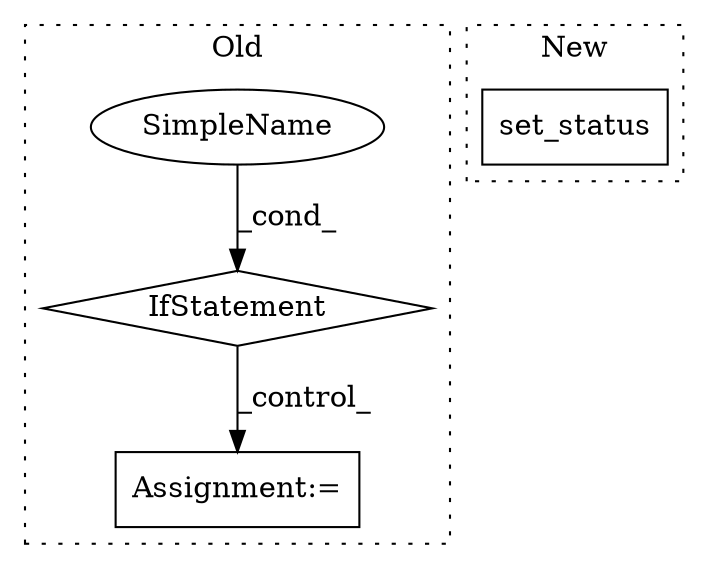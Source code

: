 digraph G {
subgraph cluster0 {
1 [label="IfStatement" a="25" s="23141,23194" l="4,2" shape="diamond"];
3 [label="SimpleName" a="42" s="" l="" shape="ellipse"];
4 [label="Assignment:=" a="7" s="23222" l="1" shape="box"];
label = "Old";
style="dotted";
}
subgraph cluster1 {
2 [label="set_status" a="32" s="18732,18772" l="11,1" shape="box"];
label = "New";
style="dotted";
}
1 -> 4 [label="_control_"];
3 -> 1 [label="_cond_"];
}